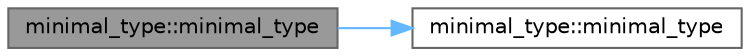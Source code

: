 digraph "minimal_type::minimal_type"
{
 // LATEX_PDF_SIZE
  bgcolor="transparent";
  edge [fontname=Helvetica,fontsize=10,labelfontname=Helvetica,labelfontsize=10];
  node [fontname=Helvetica,fontsize=10,shape=box,height=0.2,width=0.4];
  rankdir="LR";
  Node1 [id="Node000001",label="minimal_type::minimal_type",height=0.2,width=0.4,color="gray40", fillcolor="grey60", style="filled", fontcolor="black",tooltip=" "];
  Node1 -> Node2 [id="edge1_Node000001_Node000002",color="steelblue1",style="solid",tooltip=" "];
  Node2 [id="Node000002",label="minimal_type::minimal_type",height=0.2,width=0.4,color="grey40", fillcolor="white", style="filled",URL="$classminimal__type.html#a8b1ceac1364f79880677852c7b01bed3",tooltip=" "];
}

